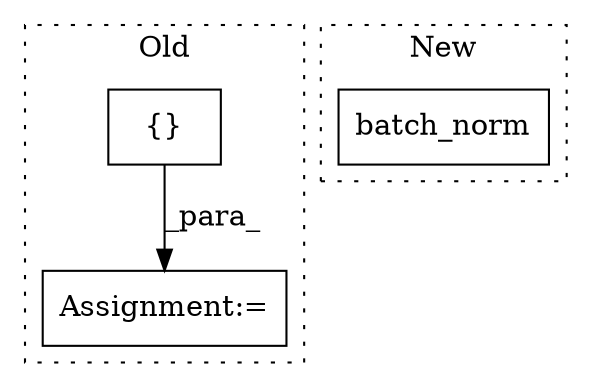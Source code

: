 digraph G {
subgraph cluster0 {
1 [label="{}" a="4" s="1655,1687" l="1,1" shape="box"];
3 [label="Assignment:=" a="7" s="1755" l="1" shape="box"];
label = "Old";
style="dotted";
}
subgraph cluster1 {
2 [label="batch_norm" a="32" s="1479,1493" l="11,1" shape="box"];
label = "New";
style="dotted";
}
1 -> 3 [label="_para_"];
}